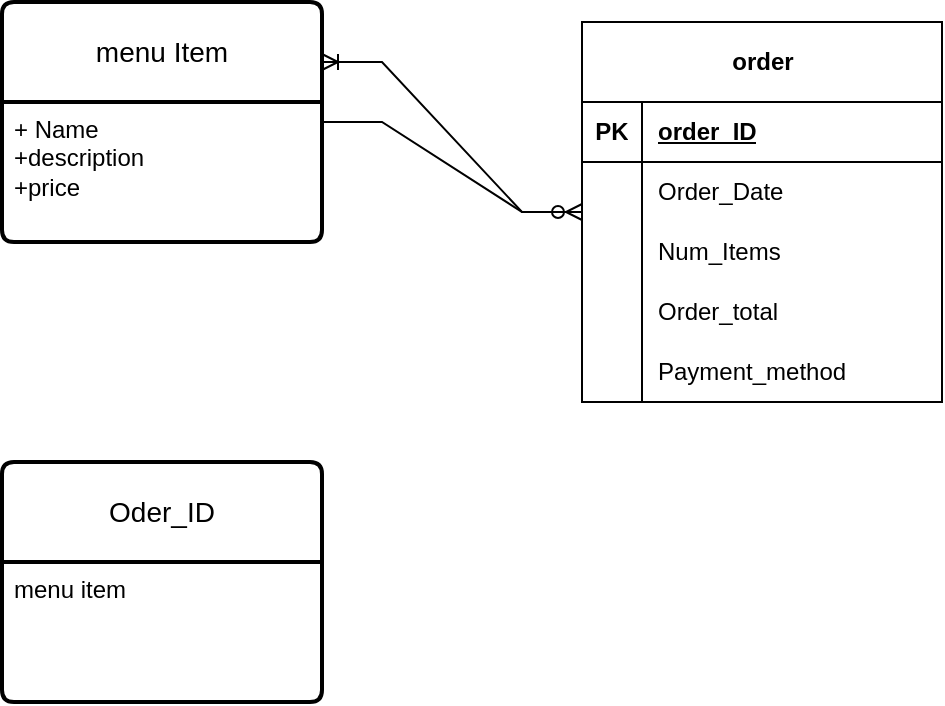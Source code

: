 <mxfile version="24.7.17">
  <diagram name="Page-1" id="-O5XNVV9pd4uphzVk88T">
    <mxGraphModel dx="1282" dy="627" grid="1" gridSize="10" guides="1" tooltips="1" connect="1" arrows="1" fold="1" page="1" pageScale="1" pageWidth="850" pageHeight="1100" math="0" shadow="0">
      <root>
        <mxCell id="0" />
        <mxCell id="1" parent="0" />
        <mxCell id="0zzipFIq_htTNSSsmO8r-1" value="menu Item" style="swimlane;childLayout=stackLayout;horizontal=1;startSize=50;horizontalStack=0;rounded=1;fontSize=14;fontStyle=0;strokeWidth=2;resizeParent=0;resizeLast=1;shadow=0;dashed=0;align=center;arcSize=4;whiteSpace=wrap;html=1;" vertex="1" parent="1">
          <mxGeometry x="90" y="200" width="160" height="120" as="geometry" />
        </mxCell>
        <mxCell id="0zzipFIq_htTNSSsmO8r-2" value="+ Name&lt;br&gt;+description&lt;br&gt;+price" style="align=left;strokeColor=none;fillColor=none;spacingLeft=4;fontSize=12;verticalAlign=top;resizable=0;rotatable=0;part=1;html=1;" vertex="1" parent="0zzipFIq_htTNSSsmO8r-1">
          <mxGeometry y="50" width="160" height="70" as="geometry" />
        </mxCell>
        <mxCell id="0zzipFIq_htTNSSsmO8r-3" value="order" style="shape=table;startSize=40;container=1;collapsible=1;childLayout=tableLayout;fixedRows=1;rowLines=0;fontStyle=1;align=center;resizeLast=1;html=1;" vertex="1" parent="1">
          <mxGeometry x="380" y="210" width="180" height="190" as="geometry" />
        </mxCell>
        <mxCell id="0zzipFIq_htTNSSsmO8r-4" value="" style="shape=tableRow;horizontal=0;startSize=0;swimlaneHead=0;swimlaneBody=0;fillColor=none;collapsible=0;dropTarget=0;points=[[0,0.5],[1,0.5]];portConstraint=eastwest;top=0;left=0;right=0;bottom=1;" vertex="1" parent="0zzipFIq_htTNSSsmO8r-3">
          <mxGeometry y="40" width="180" height="30" as="geometry" />
        </mxCell>
        <mxCell id="0zzipFIq_htTNSSsmO8r-5" value="PK" style="shape=partialRectangle;connectable=0;fillColor=none;top=0;left=0;bottom=0;right=0;fontStyle=1;overflow=hidden;whiteSpace=wrap;html=1;" vertex="1" parent="0zzipFIq_htTNSSsmO8r-4">
          <mxGeometry width="30" height="30" as="geometry">
            <mxRectangle width="30" height="30" as="alternateBounds" />
          </mxGeometry>
        </mxCell>
        <mxCell id="0zzipFIq_htTNSSsmO8r-6" value="order_ID" style="shape=partialRectangle;connectable=0;fillColor=none;top=0;left=0;bottom=0;right=0;align=left;spacingLeft=6;fontStyle=5;overflow=hidden;whiteSpace=wrap;html=1;" vertex="1" parent="0zzipFIq_htTNSSsmO8r-4">
          <mxGeometry x="30" width="150" height="30" as="geometry">
            <mxRectangle width="150" height="30" as="alternateBounds" />
          </mxGeometry>
        </mxCell>
        <mxCell id="0zzipFIq_htTNSSsmO8r-7" value="" style="shape=tableRow;horizontal=0;startSize=0;swimlaneHead=0;swimlaneBody=0;fillColor=none;collapsible=0;dropTarget=0;points=[[0,0.5],[1,0.5]];portConstraint=eastwest;top=0;left=0;right=0;bottom=0;" vertex="1" parent="0zzipFIq_htTNSSsmO8r-3">
          <mxGeometry y="70" width="180" height="30" as="geometry" />
        </mxCell>
        <mxCell id="0zzipFIq_htTNSSsmO8r-8" value="" style="shape=partialRectangle;connectable=0;fillColor=none;top=0;left=0;bottom=0;right=0;editable=1;overflow=hidden;whiteSpace=wrap;html=1;" vertex="1" parent="0zzipFIq_htTNSSsmO8r-7">
          <mxGeometry width="30" height="30" as="geometry">
            <mxRectangle width="30" height="30" as="alternateBounds" />
          </mxGeometry>
        </mxCell>
        <mxCell id="0zzipFIq_htTNSSsmO8r-9" value="Order_Date" style="shape=partialRectangle;connectable=0;fillColor=none;top=0;left=0;bottom=0;right=0;align=left;spacingLeft=6;overflow=hidden;whiteSpace=wrap;html=1;" vertex="1" parent="0zzipFIq_htTNSSsmO8r-7">
          <mxGeometry x="30" width="150" height="30" as="geometry">
            <mxRectangle width="150" height="30" as="alternateBounds" />
          </mxGeometry>
        </mxCell>
        <mxCell id="0zzipFIq_htTNSSsmO8r-10" value="" style="shape=tableRow;horizontal=0;startSize=0;swimlaneHead=0;swimlaneBody=0;fillColor=none;collapsible=0;dropTarget=0;points=[[0,0.5],[1,0.5]];portConstraint=eastwest;top=0;left=0;right=0;bottom=0;" vertex="1" parent="0zzipFIq_htTNSSsmO8r-3">
          <mxGeometry y="100" width="180" height="30" as="geometry" />
        </mxCell>
        <mxCell id="0zzipFIq_htTNSSsmO8r-11" value="" style="shape=partialRectangle;connectable=0;fillColor=none;top=0;left=0;bottom=0;right=0;editable=1;overflow=hidden;whiteSpace=wrap;html=1;" vertex="1" parent="0zzipFIq_htTNSSsmO8r-10">
          <mxGeometry width="30" height="30" as="geometry">
            <mxRectangle width="30" height="30" as="alternateBounds" />
          </mxGeometry>
        </mxCell>
        <mxCell id="0zzipFIq_htTNSSsmO8r-12" value="Num_Items" style="shape=partialRectangle;connectable=0;fillColor=none;top=0;left=0;bottom=0;right=0;align=left;spacingLeft=6;overflow=hidden;whiteSpace=wrap;html=1;" vertex="1" parent="0zzipFIq_htTNSSsmO8r-10">
          <mxGeometry x="30" width="150" height="30" as="geometry">
            <mxRectangle width="150" height="30" as="alternateBounds" />
          </mxGeometry>
        </mxCell>
        <mxCell id="0zzipFIq_htTNSSsmO8r-13" value="" style="shape=tableRow;horizontal=0;startSize=0;swimlaneHead=0;swimlaneBody=0;fillColor=none;collapsible=0;dropTarget=0;points=[[0,0.5],[1,0.5]];portConstraint=eastwest;top=0;left=0;right=0;bottom=0;" vertex="1" parent="0zzipFIq_htTNSSsmO8r-3">
          <mxGeometry y="130" width="180" height="30" as="geometry" />
        </mxCell>
        <mxCell id="0zzipFIq_htTNSSsmO8r-14" value="" style="shape=partialRectangle;connectable=0;fillColor=none;top=0;left=0;bottom=0;right=0;editable=1;overflow=hidden;whiteSpace=wrap;html=1;" vertex="1" parent="0zzipFIq_htTNSSsmO8r-13">
          <mxGeometry width="30" height="30" as="geometry">
            <mxRectangle width="30" height="30" as="alternateBounds" />
          </mxGeometry>
        </mxCell>
        <mxCell id="0zzipFIq_htTNSSsmO8r-15" value="Order_total" style="shape=partialRectangle;connectable=0;fillColor=none;top=0;left=0;bottom=0;right=0;align=left;spacingLeft=6;overflow=hidden;whiteSpace=wrap;html=1;" vertex="1" parent="0zzipFIq_htTNSSsmO8r-13">
          <mxGeometry x="30" width="150" height="30" as="geometry">
            <mxRectangle width="150" height="30" as="alternateBounds" />
          </mxGeometry>
        </mxCell>
        <mxCell id="0zzipFIq_htTNSSsmO8r-16" value="" style="shape=tableRow;horizontal=0;startSize=0;swimlaneHead=0;swimlaneBody=0;fillColor=none;collapsible=0;dropTarget=0;points=[[0,0.5],[1,0.5]];portConstraint=eastwest;top=0;left=0;right=0;bottom=0;" vertex="1" parent="0zzipFIq_htTNSSsmO8r-3">
          <mxGeometry y="160" width="180" height="30" as="geometry" />
        </mxCell>
        <mxCell id="0zzipFIq_htTNSSsmO8r-17" value="" style="shape=partialRectangle;connectable=0;fillColor=none;top=0;left=0;bottom=0;right=0;editable=1;overflow=hidden;whiteSpace=wrap;html=1;" vertex="1" parent="0zzipFIq_htTNSSsmO8r-16">
          <mxGeometry width="30" height="30" as="geometry">
            <mxRectangle width="30" height="30" as="alternateBounds" />
          </mxGeometry>
        </mxCell>
        <mxCell id="0zzipFIq_htTNSSsmO8r-18" value="Payment_method" style="shape=partialRectangle;connectable=0;fillColor=none;top=0;left=0;bottom=0;right=0;align=left;spacingLeft=6;overflow=hidden;whiteSpace=wrap;html=1;" vertex="1" parent="0zzipFIq_htTNSSsmO8r-16">
          <mxGeometry x="30" width="150" height="30" as="geometry">
            <mxRectangle width="150" height="30" as="alternateBounds" />
          </mxGeometry>
        </mxCell>
        <mxCell id="0zzipFIq_htTNSSsmO8r-19" value="" style="edgeStyle=entityRelationEdgeStyle;fontSize=12;html=1;endArrow=ERzeroToMany;endFill=1;rounded=0;" edge="1" parent="1" source="0zzipFIq_htTNSSsmO8r-1" target="0zzipFIq_htTNSSsmO8r-3">
          <mxGeometry width="100" height="100" relative="1" as="geometry">
            <mxPoint x="260.0" y="131.96" as="sourcePoint" />
            <mxPoint x="386.8" y="130" as="targetPoint" />
            <Array as="points">
              <mxPoint x="296.8" y="50" />
            </Array>
          </mxGeometry>
        </mxCell>
        <mxCell id="0zzipFIq_htTNSSsmO8r-20" value="" style="edgeStyle=entityRelationEdgeStyle;fontSize=12;html=1;endArrow=ERoneToMany;rounded=0;entryX=1;entryY=0.25;entryDx=0;entryDy=0;" edge="1" parent="1" source="0zzipFIq_htTNSSsmO8r-3" target="0zzipFIq_htTNSSsmO8r-1">
          <mxGeometry width="100" height="100" relative="1" as="geometry">
            <mxPoint x="330" y="240" as="sourcePoint" />
            <mxPoint x="220" y="360" as="targetPoint" />
            <Array as="points">
              <mxPoint x="320" y="250" />
              <mxPoint x="320" y="260" />
              <mxPoint x="330" y="260" />
              <mxPoint x="380" y="260" />
              <mxPoint x="320" y="270" />
              <mxPoint x="320" y="280" />
              <mxPoint x="370" y="230" />
              <mxPoint x="380" y="230" />
              <mxPoint x="330" y="270" />
              <mxPoint x="310" y="270" />
            </Array>
          </mxGeometry>
        </mxCell>
        <mxCell id="0zzipFIq_htTNSSsmO8r-21" value="Oder_ID" style="swimlane;childLayout=stackLayout;horizontal=1;startSize=50;horizontalStack=0;rounded=1;fontSize=14;fontStyle=0;strokeWidth=2;resizeParent=0;resizeLast=1;shadow=0;dashed=0;align=center;arcSize=4;whiteSpace=wrap;html=1;" vertex="1" parent="1">
          <mxGeometry x="90" y="430" width="160" height="120" as="geometry" />
        </mxCell>
        <mxCell id="0zzipFIq_htTNSSsmO8r-22" value="menu item&lt;div&gt;&lt;br&gt;&lt;/div&gt;" style="align=left;strokeColor=none;fillColor=none;spacingLeft=4;fontSize=12;verticalAlign=top;resizable=0;rotatable=0;part=1;html=1;" vertex="1" parent="0zzipFIq_htTNSSsmO8r-21">
          <mxGeometry y="50" width="160" height="70" as="geometry" />
        </mxCell>
      </root>
    </mxGraphModel>
  </diagram>
</mxfile>
